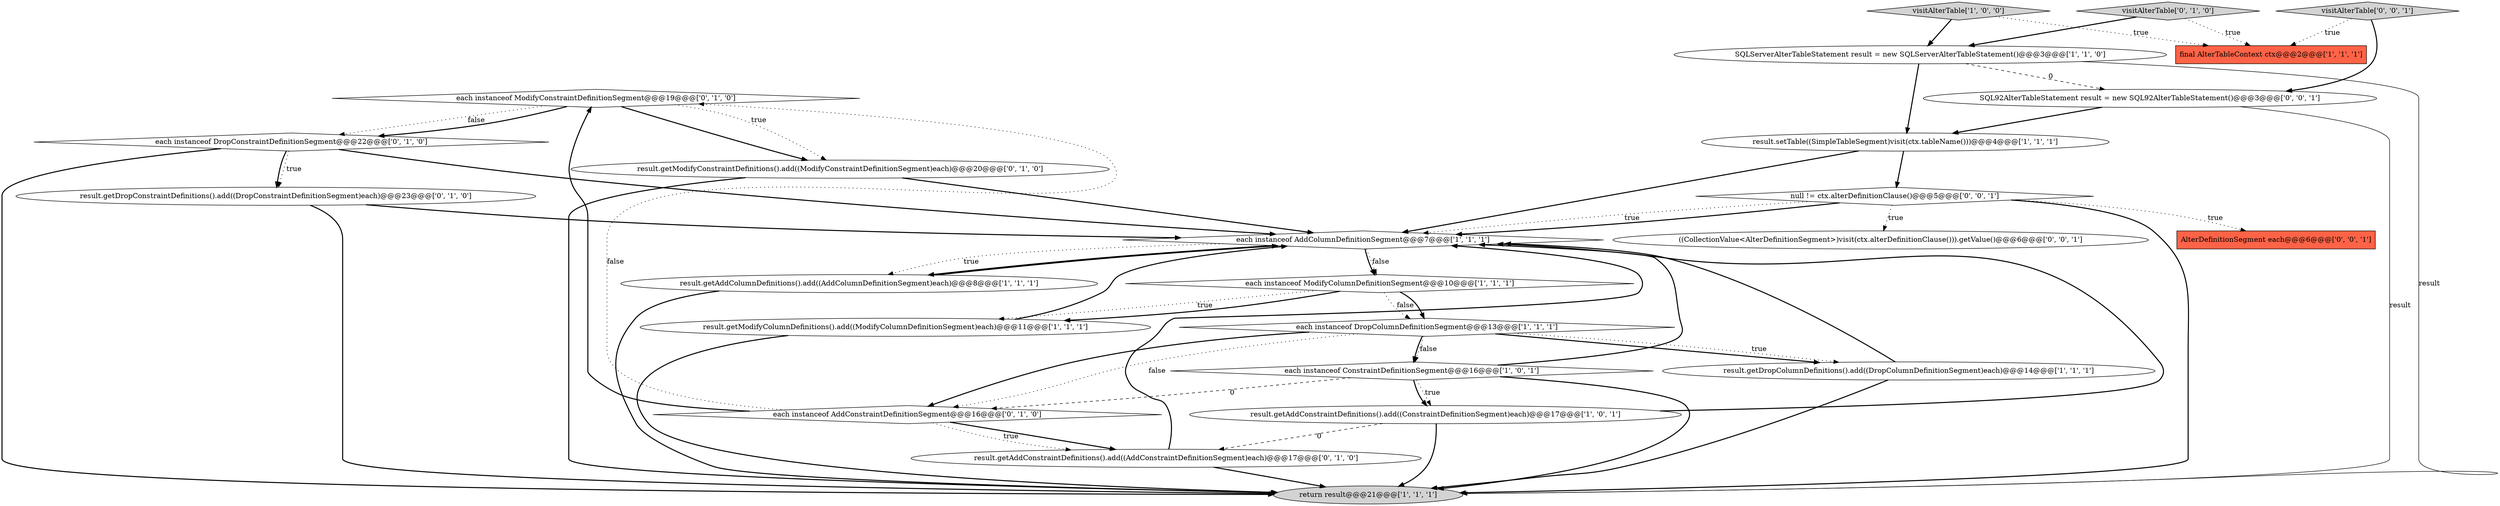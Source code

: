 digraph {
19 [style = filled, label = "each instanceof ModifyConstraintDefinitionSegment@@@19@@@['0', '1', '0']", fillcolor = white, shape = diamond image = "AAA1AAABBB2BBB"];
23 [style = filled, label = "null != ctx.alterDefinitionClause()@@@5@@@['0', '0', '1']", fillcolor = white, shape = diamond image = "AAA0AAABBB3BBB"];
7 [style = filled, label = "SQLServerAlterTableStatement result = new SQLServerAlterTableStatement()@@@3@@@['1', '1', '0']", fillcolor = white, shape = ellipse image = "AAA0AAABBB1BBB"];
15 [style = filled, label = "each instanceof DropConstraintDefinitionSegment@@@22@@@['0', '1', '0']", fillcolor = white, shape = diamond image = "AAA1AAABBB2BBB"];
1 [style = filled, label = "result.getModifyColumnDefinitions().add((ModifyColumnDefinitionSegment)each)@@@11@@@['1', '1', '1']", fillcolor = white, shape = ellipse image = "AAA0AAABBB1BBB"];
5 [style = filled, label = "each instanceof ConstraintDefinitionSegment@@@16@@@['1', '0', '1']", fillcolor = white, shape = diamond image = "AAA0AAABBB1BBB"];
16 [style = filled, label = "result.getDropConstraintDefinitions().add((DropConstraintDefinitionSegment)each)@@@23@@@['0', '1', '0']", fillcolor = white, shape = ellipse image = "AAA1AAABBB2BBB"];
24 [style = filled, label = "SQL92AlterTableStatement result = new SQL92AlterTableStatement()@@@3@@@['0', '0', '1']", fillcolor = white, shape = ellipse image = "AAA0AAABBB3BBB"];
11 [style = filled, label = "result.getAddColumnDefinitions().add((AddColumnDefinitionSegment)each)@@@8@@@['1', '1', '1']", fillcolor = white, shape = ellipse image = "AAA0AAABBB1BBB"];
9 [style = filled, label = "final AlterTableContext ctx@@@2@@@['1', '1', '1']", fillcolor = tomato, shape = box image = "AAA0AAABBB1BBB"];
20 [style = filled, label = "((CollectionValue<AlterDefinitionSegment>)visit(ctx.alterDefinitionClause())).getValue()@@@6@@@['0', '0', '1']", fillcolor = white, shape = ellipse image = "AAA0AAABBB3BBB"];
21 [style = filled, label = "visitAlterTable['0', '0', '1']", fillcolor = lightgray, shape = diamond image = "AAA0AAABBB3BBB"];
18 [style = filled, label = "visitAlterTable['0', '1', '0']", fillcolor = lightgray, shape = diamond image = "AAA0AAABBB2BBB"];
6 [style = filled, label = "each instanceof DropColumnDefinitionSegment@@@13@@@['1', '1', '1']", fillcolor = white, shape = diamond image = "AAA0AAABBB1BBB"];
3 [style = filled, label = "visitAlterTable['1', '0', '0']", fillcolor = lightgray, shape = diamond image = "AAA0AAABBB1BBB"];
2 [style = filled, label = "each instanceof ModifyColumnDefinitionSegment@@@10@@@['1', '1', '1']", fillcolor = white, shape = diamond image = "AAA0AAABBB1BBB"];
10 [style = filled, label = "return result@@@21@@@['1', '1', '1']", fillcolor = lightgray, shape = ellipse image = "AAA0AAABBB1BBB"];
22 [style = filled, label = "AlterDefinitionSegment each@@@6@@@['0', '0', '1']", fillcolor = tomato, shape = box image = "AAA0AAABBB3BBB"];
14 [style = filled, label = "each instanceof AddConstraintDefinitionSegment@@@16@@@['0', '1', '0']", fillcolor = white, shape = diamond image = "AAA1AAABBB2BBB"];
17 [style = filled, label = "result.getAddConstraintDefinitions().add((AddConstraintDefinitionSegment)each)@@@17@@@['0', '1', '0']", fillcolor = white, shape = ellipse image = "AAA1AAABBB2BBB"];
4 [style = filled, label = "result.getDropColumnDefinitions().add((DropColumnDefinitionSegment)each)@@@14@@@['1', '1', '1']", fillcolor = white, shape = ellipse image = "AAA0AAABBB1BBB"];
0 [style = filled, label = "result.getAddConstraintDefinitions().add((ConstraintDefinitionSegment)each)@@@17@@@['1', '0', '1']", fillcolor = white, shape = ellipse image = "AAA0AAABBB1BBB"];
12 [style = filled, label = "each instanceof AddColumnDefinitionSegment@@@7@@@['1', '1', '1']", fillcolor = white, shape = diamond image = "AAA0AAABBB1BBB"];
8 [style = filled, label = "result.setTable((SimpleTableSegment)visit(ctx.tableName()))@@@4@@@['1', '1', '1']", fillcolor = white, shape = ellipse image = "AAA0AAABBB1BBB"];
13 [style = filled, label = "result.getModifyConstraintDefinitions().add((ModifyConstraintDefinitionSegment)each)@@@20@@@['0', '1', '0']", fillcolor = white, shape = ellipse image = "AAA1AAABBB2BBB"];
5->0 [style = dotted, label="true"];
14->17 [style = bold, label=""];
2->6 [style = dotted, label="false"];
7->8 [style = bold, label=""];
11->12 [style = bold, label=""];
1->10 [style = bold, label=""];
6->4 [style = bold, label=""];
8->12 [style = bold, label=""];
19->13 [style = dotted, label="true"];
7->10 [style = solid, label="result"];
5->14 [style = dashed, label="0"];
12->2 [style = dotted, label="false"];
7->24 [style = dashed, label="0"];
23->10 [style = bold, label=""];
21->9 [style = dotted, label="true"];
23->20 [style = dotted, label="true"];
15->12 [style = bold, label=""];
1->12 [style = bold, label=""];
12->11 [style = dotted, label="true"];
12->2 [style = bold, label=""];
19->15 [style = dotted, label="false"];
8->23 [style = bold, label=""];
19->15 [style = bold, label=""];
17->12 [style = bold, label=""];
14->19 [style = bold, label=""];
21->24 [style = bold, label=""];
5->10 [style = bold, label=""];
3->7 [style = bold, label=""];
16->10 [style = bold, label=""];
19->13 [style = bold, label=""];
0->10 [style = bold, label=""];
16->12 [style = bold, label=""];
2->1 [style = dotted, label="true"];
6->4 [style = dotted, label="true"];
13->12 [style = bold, label=""];
5->0 [style = bold, label=""];
6->14 [style = dotted, label="false"];
11->10 [style = bold, label=""];
6->14 [style = bold, label=""];
14->19 [style = dotted, label="false"];
23->22 [style = dotted, label="true"];
0->12 [style = bold, label=""];
6->5 [style = dotted, label="false"];
23->12 [style = bold, label=""];
23->12 [style = dotted, label="true"];
2->1 [style = bold, label=""];
15->16 [style = bold, label=""];
0->17 [style = dashed, label="0"];
4->12 [style = bold, label=""];
6->5 [style = bold, label=""];
2->6 [style = bold, label=""];
4->10 [style = bold, label=""];
15->16 [style = dotted, label="true"];
12->11 [style = bold, label=""];
5->12 [style = bold, label=""];
13->10 [style = bold, label=""];
24->8 [style = bold, label=""];
24->10 [style = solid, label="result"];
3->9 [style = dotted, label="true"];
18->9 [style = dotted, label="true"];
15->10 [style = bold, label=""];
17->10 [style = bold, label=""];
14->17 [style = dotted, label="true"];
18->7 [style = bold, label=""];
}
